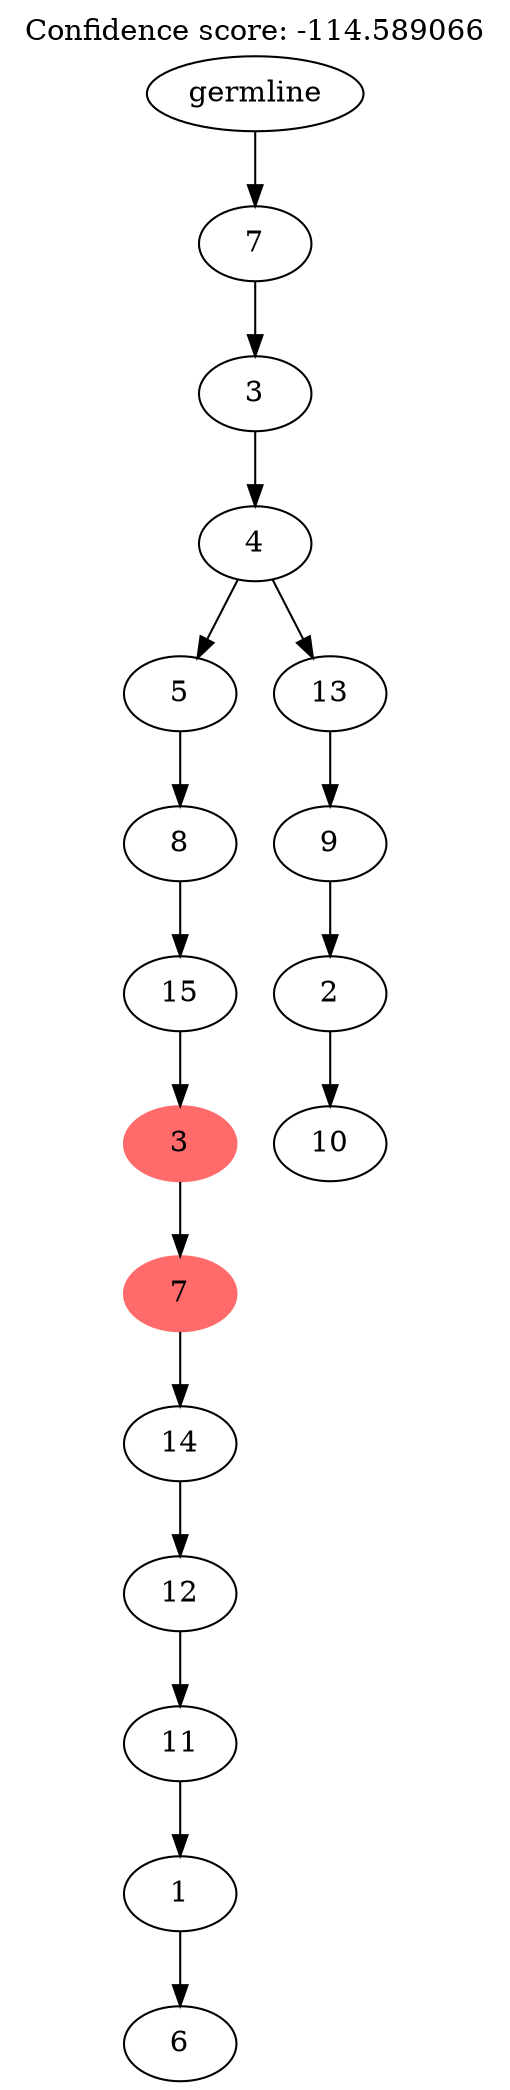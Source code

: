 digraph g {
	"16" -> "17";
	"17" [label="6"];
	"15" -> "16";
	"16" [label="1"];
	"14" -> "15";
	"15" [label="11"];
	"13" -> "14";
	"14" [label="12"];
	"12" -> "13";
	"13" [label="14"];
	"11" -> "12";
	"12" [color=indianred1, style=filled, label="7"];
	"10" -> "11";
	"11" [color=indianred1, style=filled, label="3"];
	"9" -> "10";
	"10" [label="15"];
	"8" -> "9";
	"9" [label="8"];
	"6" -> "7";
	"7" [label="10"];
	"5" -> "6";
	"6" [label="2"];
	"4" -> "5";
	"5" [label="9"];
	"3" -> "4";
	"4" [label="13"];
	"3" -> "8";
	"8" [label="5"];
	"2" -> "3";
	"3" [label="4"];
	"1" -> "2";
	"2" [label="3"];
	"0" -> "1";
	"1" [label="7"];
	"0" [label="germline"];
	labelloc="t";
	label="Confidence score: -114.589066";
}
